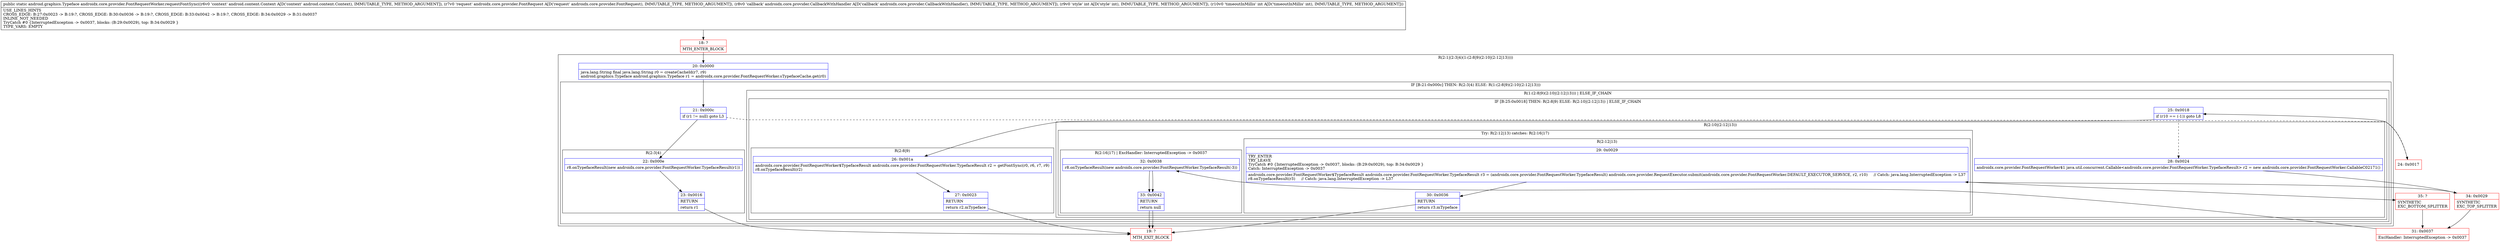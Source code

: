 digraph "CFG forandroidx.core.provider.FontRequestWorker.requestFontSync(Landroid\/content\/Context;Landroidx\/core\/provider\/FontRequest;Landroidx\/core\/provider\/CallbackWithHandler;II)Landroid\/graphics\/Typeface;" {
subgraph cluster_Region_323404193 {
label = "R(2:1|(2:3|4)(1:(2:8|9)(2:10|(2:12|13))))";
node [shape=record,color=blue];
Node_20 [shape=record,label="{20\:\ 0x0000|java.lang.String final java.lang.String r0 = createCacheId(r7, r9)\landroid.graphics.Typeface android.graphics.Typeface r1 = androidx.core.provider.FontRequestWorker.sTypefaceCache.get(r0)\l}"];
subgraph cluster_IfRegion_1372060795 {
label = "IF [B:21:0x000c] THEN: R(2:3|4) ELSE: R(1:(2:8|9)(2:10|(2:12|13)))";
node [shape=record,color=blue];
Node_21 [shape=record,label="{21\:\ 0x000c|if (r1 != null) goto L3\l}"];
subgraph cluster_Region_1948869675 {
label = "R(2:3|4)";
node [shape=record,color=blue];
Node_22 [shape=record,label="{22\:\ 0x000e|r8.onTypefaceResult(new androidx.core.provider.FontRequestWorker.TypefaceResult(r1))\l}"];
Node_23 [shape=record,label="{23\:\ 0x0016|RETURN\l|return r1\l}"];
}
subgraph cluster_Region_1434918412 {
label = "R(1:(2:8|9)(2:10|(2:12|13))) | ELSE_IF_CHAIN\l";
node [shape=record,color=blue];
subgraph cluster_IfRegion_393272960 {
label = "IF [B:25:0x0018] THEN: R(2:8|9) ELSE: R(2:10|(2:12|13)) | ELSE_IF_CHAIN\l";
node [shape=record,color=blue];
Node_25 [shape=record,label="{25\:\ 0x0018|if (r10 == (\-1)) goto L8\l}"];
subgraph cluster_Region_1806651264 {
label = "R(2:8|9)";
node [shape=record,color=blue];
Node_26 [shape=record,label="{26\:\ 0x001a|androidx.core.provider.FontRequestWorker$TypefaceResult androidx.core.provider.FontRequestWorker.TypefaceResult r2 = getFontSync(r0, r6, r7, r9)\lr8.onTypefaceResult(r2)\l}"];
Node_27 [shape=record,label="{27\:\ 0x0023|RETURN\l|return r2.mTypeface\l}"];
}
subgraph cluster_Region_1173262175 {
label = "R(2:10|(2:12|13))";
node [shape=record,color=blue];
Node_28 [shape=record,label="{28\:\ 0x0024|androidx.core.provider.FontRequestWorker$1 java.util.concurrent.Callable\<androidx.core.provider.FontRequestWorker.TypefaceResult\> r2 = new androidx.core.provider.FontRequestWorker.CallableC02171()\l}"];
subgraph cluster_TryCatchRegion_1771115034 {
label = "Try: R(2:12|13) catches: R(2:16|17)";
node [shape=record,color=blue];
subgraph cluster_Region_1709962849 {
label = "R(2:12|13)";
node [shape=record,color=blue];
Node_29 [shape=record,label="{29\:\ 0x0029|TRY_ENTER\lTRY_LEAVE\lTryCatch #0 \{InterruptedException \-\> 0x0037, blocks: (B:29:0x0029), top: B:34:0x0029 \}\lCatch: InterruptedException \-\> 0x0037\l|androidx.core.provider.FontRequestWorker$TypefaceResult androidx.core.provider.FontRequestWorker.TypefaceResult r3 = (androidx.core.provider.FontRequestWorker.TypefaceResult) androidx.core.provider.RequestExecutor.submit(androidx.core.provider.FontRequestWorker.DEFAULT_EXECUTOR_SERVICE, r2, r10)     \/\/ Catch: java.lang.InterruptedException \-\> L37\lr8.onTypefaceResult(r3)     \/\/ Catch: java.lang.InterruptedException \-\> L37\l}"];
Node_30 [shape=record,label="{30\:\ 0x0036|RETURN\l|return r3.mTypeface\l}"];
}
subgraph cluster_Region_964665011 {
label = "R(2:16|17) | ExcHandler: InterruptedException \-\> 0x0037\l";
node [shape=record,color=blue];
Node_32 [shape=record,label="{32\:\ 0x0038|r8.onTypefaceResult(new androidx.core.provider.FontRequestWorker.TypefaceResult(\-3))\l}"];
Node_33 [shape=record,label="{33\:\ 0x0042|RETURN\l|return null\l}"];
}
}
}
}
}
}
}
subgraph cluster_Region_964665011 {
label = "R(2:16|17) | ExcHandler: InterruptedException \-\> 0x0037\l";
node [shape=record,color=blue];
Node_32 [shape=record,label="{32\:\ 0x0038|r8.onTypefaceResult(new androidx.core.provider.FontRequestWorker.TypefaceResult(\-3))\l}"];
Node_33 [shape=record,label="{33\:\ 0x0042|RETURN\l|return null\l}"];
}
Node_18 [shape=record,color=red,label="{18\:\ ?|MTH_ENTER_BLOCK\l}"];
Node_19 [shape=record,color=red,label="{19\:\ ?|MTH_EXIT_BLOCK\l}"];
Node_24 [shape=record,color=red,label="{24\:\ 0x0017}"];
Node_34 [shape=record,color=red,label="{34\:\ 0x0029|SYNTHETIC\lEXC_TOP_SPLITTER\l}"];
Node_35 [shape=record,color=red,label="{35\:\ ?|SYNTHETIC\lEXC_BOTTOM_SPLITTER\l}"];
Node_31 [shape=record,color=red,label="{31\:\ 0x0037|ExcHandler: InterruptedException \-\> 0x0037\l}"];
MethodNode[shape=record,label="{public static android.graphics.Typeface androidx.core.provider.FontRequestWorker.requestFontSync((r6v0 'context' android.content.Context A[D('context' android.content.Context), IMMUTABLE_TYPE, METHOD_ARGUMENT]), (r7v0 'request' androidx.core.provider.FontRequest A[D('request' androidx.core.provider.FontRequest), IMMUTABLE_TYPE, METHOD_ARGUMENT]), (r8v0 'callback' androidx.core.provider.CallbackWithHandler A[D('callback' androidx.core.provider.CallbackWithHandler), IMMUTABLE_TYPE, METHOD_ARGUMENT]), (r9v0 'style' int A[D('style' int), IMMUTABLE_TYPE, METHOD_ARGUMENT]), (r10v0 'timeoutInMillis' int A[D('timeoutInMillis' int), IMMUTABLE_TYPE, METHOD_ARGUMENT]))  | USE_LINES_HINTS\lCROSS_EDGE: B:27:0x0023 \-\> B:19:?, CROSS_EDGE: B:30:0x0036 \-\> B:19:?, CROSS_EDGE: B:33:0x0042 \-\> B:19:?, CROSS_EDGE: B:34:0x0029 \-\> B:31:0x0037\lINLINE_NOT_NEEDED\lTryCatch #0 \{InterruptedException \-\> 0x0037, blocks: (B:29:0x0029), top: B:34:0x0029 \}\lTYPE_VARS: EMPTY\l}"];
MethodNode -> Node_18;Node_20 -> Node_21;
Node_21 -> Node_22;
Node_21 -> Node_24[style=dashed];
Node_22 -> Node_23;
Node_23 -> Node_19;
Node_25 -> Node_26;
Node_25 -> Node_28[style=dashed];
Node_26 -> Node_27;
Node_27 -> Node_19;
Node_28 -> Node_34;
Node_29 -> Node_30;
Node_29 -> Node_35;
Node_30 -> Node_19;
Node_32 -> Node_33;
Node_33 -> Node_19;
Node_32 -> Node_33;
Node_33 -> Node_19;
Node_18 -> Node_20;
Node_24 -> Node_25;
Node_34 -> Node_29;
Node_34 -> Node_31;
Node_35 -> Node_31;
Node_31 -> Node_32;
}

